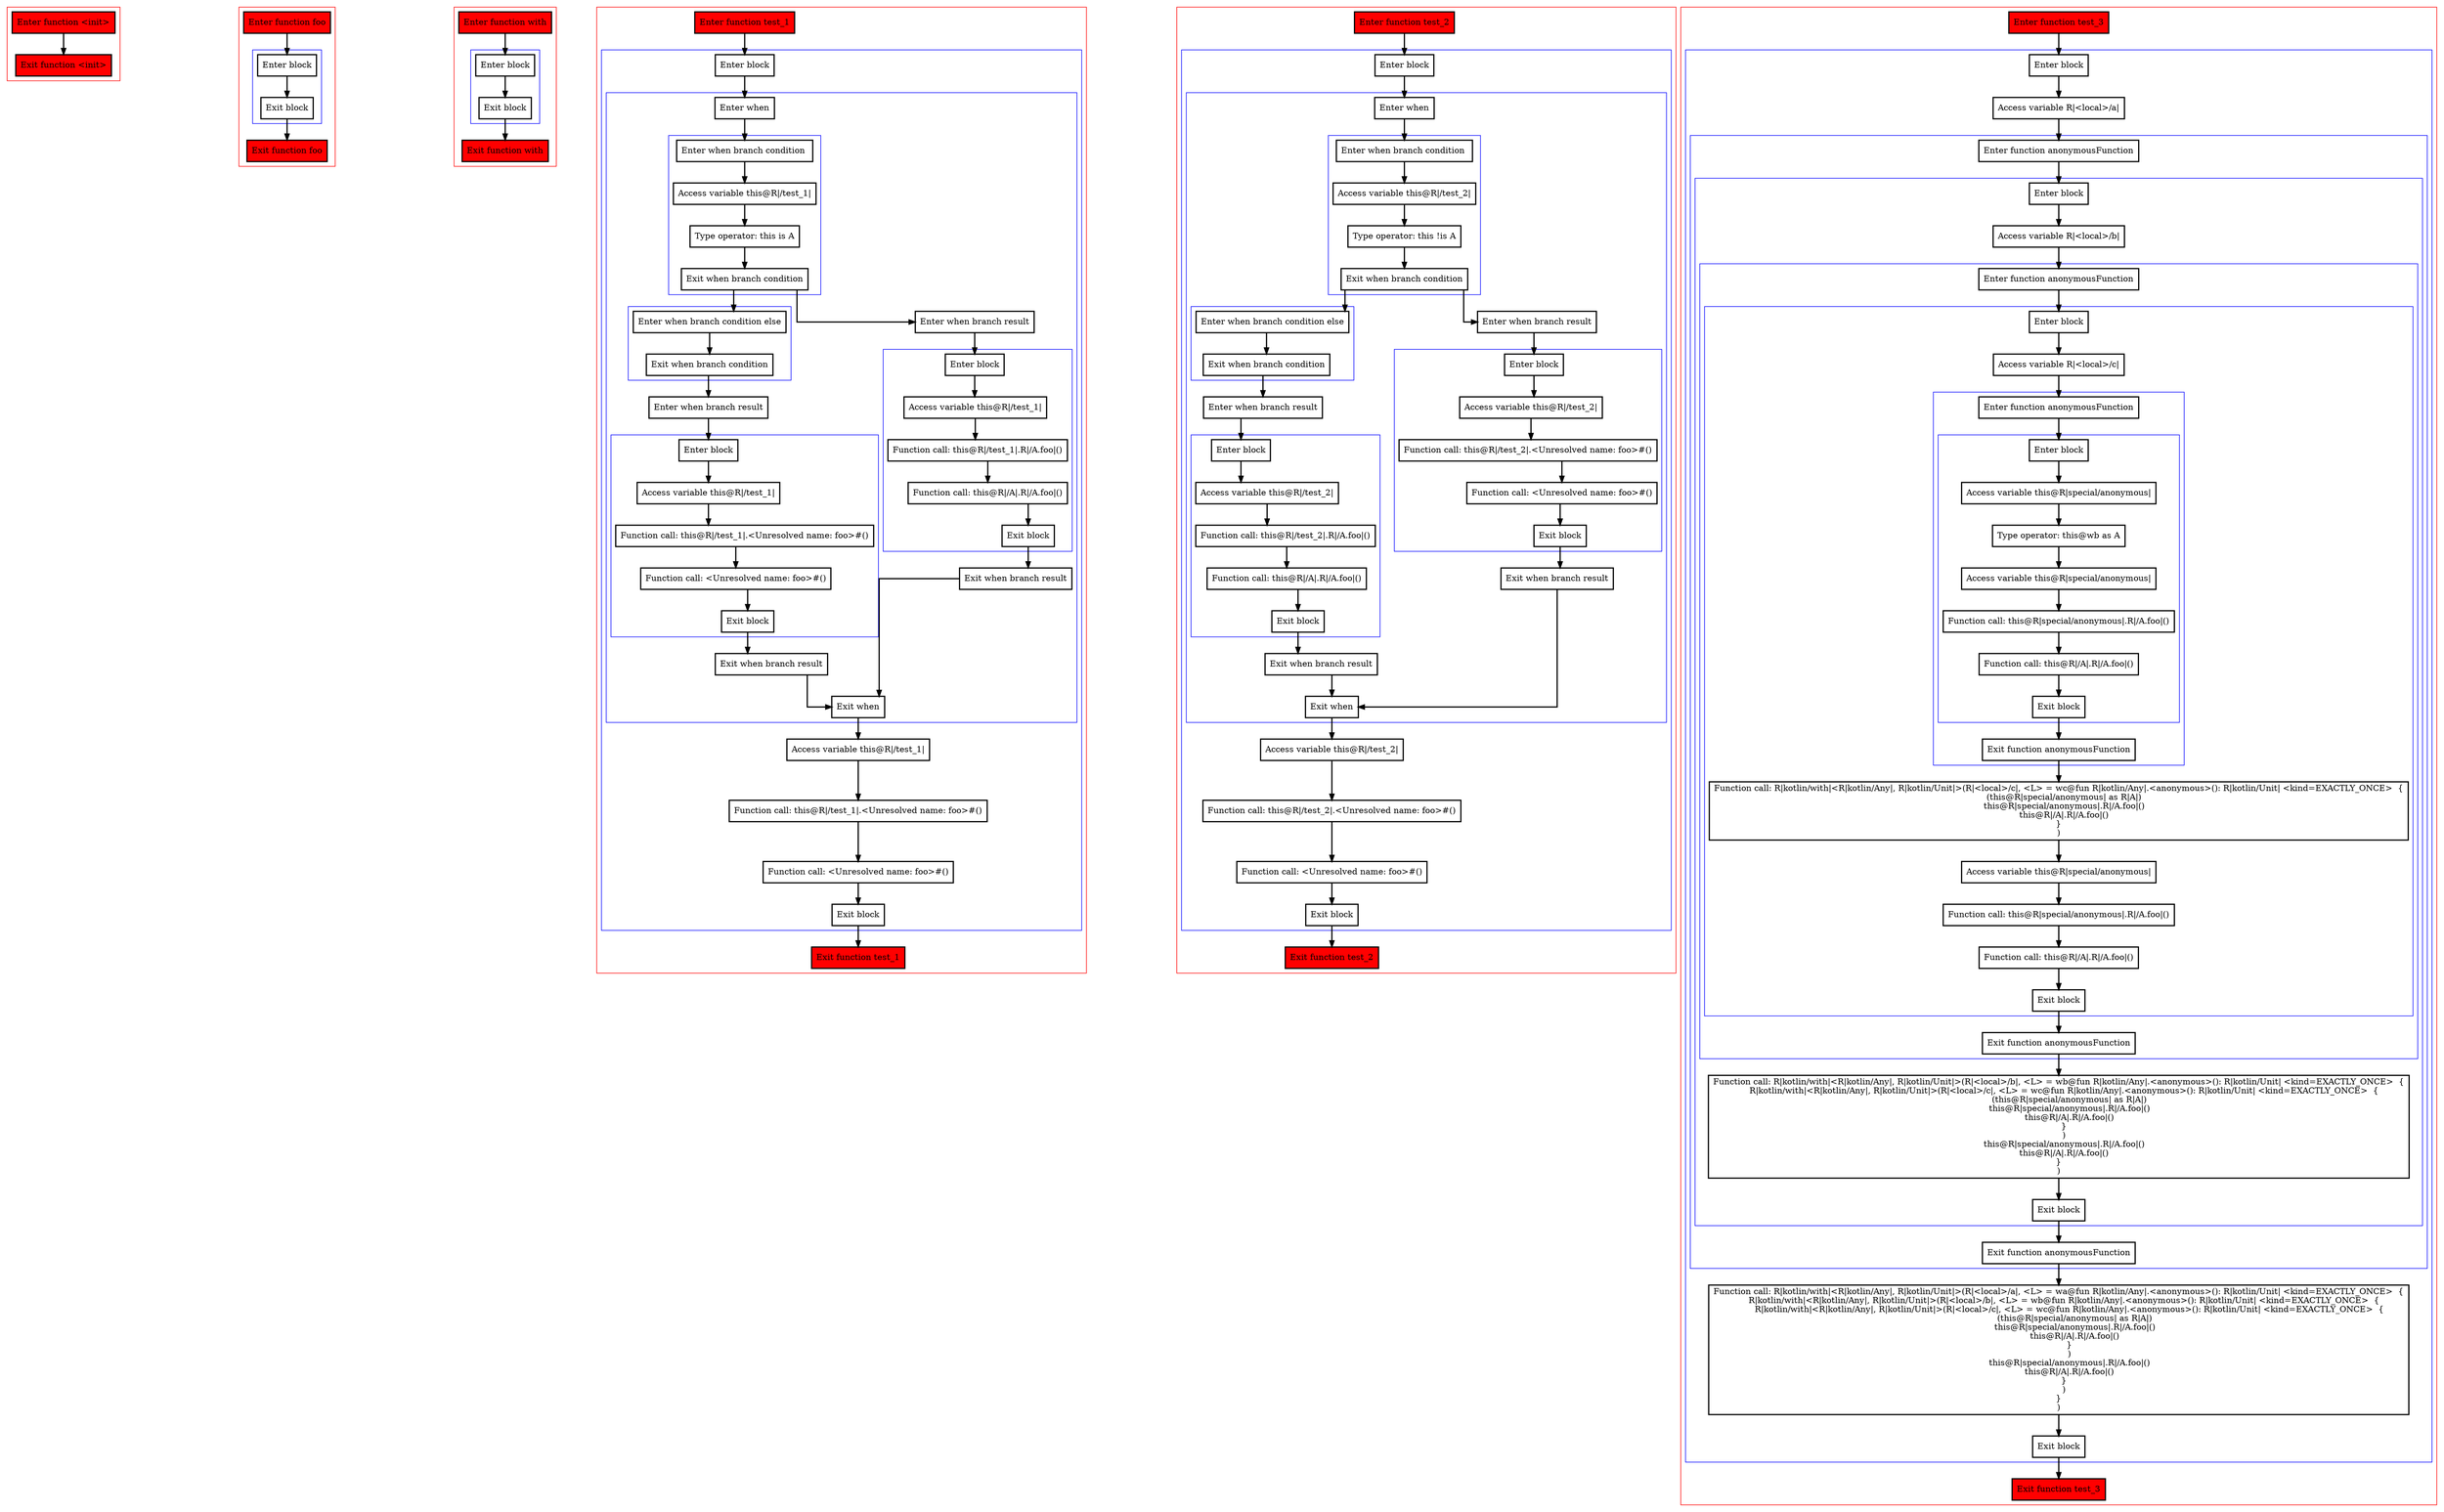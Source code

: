 digraph implicitReceivers_kt {
  graph [splines=ortho nodesep=3]
  node [shape=box penwidth=2]
  edge [penwidth=2]

  subgraph cluster_0 {
    color=red
    0 [label="Enter function <init>" style="filled" fillcolor=red];
    1 [label="Exit function <init>" style="filled" fillcolor=red];
  }

  0 -> {1};

  subgraph cluster_1 {
    color=red
    2 [label="Enter function foo" style="filled" fillcolor=red];
    subgraph cluster_2 {
      color=blue
      3 [label="Enter block"];
      4 [label="Exit block"];
    }
    5 [label="Exit function foo" style="filled" fillcolor=red];
  }

  2 -> {3};
  3 -> {4};
  4 -> {5};

  subgraph cluster_3 {
    color=red
    6 [label="Enter function with" style="filled" fillcolor=red];
    subgraph cluster_4 {
      color=blue
      7 [label="Enter block"];
      8 [label="Exit block"];
    }
    9 [label="Exit function with" style="filled" fillcolor=red];
  }

  6 -> {7};
  7 -> {8};
  8 -> {9};

  subgraph cluster_5 {
    color=red
    10 [label="Enter function test_1" style="filled" fillcolor=red];
    subgraph cluster_6 {
      color=blue
      11 [label="Enter block"];
      subgraph cluster_7 {
        color=blue
        12 [label="Enter when"];
        subgraph cluster_8 {
          color=blue
          13 [label="Enter when branch condition "];
          14 [label="Access variable this@R|/test_1|"];
          15 [label="Type operator: this is A"];
          16 [label="Exit when branch condition"];
        }
        subgraph cluster_9 {
          color=blue
          17 [label="Enter when branch condition else"];
          18 [label="Exit when branch condition"];
        }
        19 [label="Enter when branch result"];
        subgraph cluster_10 {
          color=blue
          20 [label="Enter block"];
          21 [label="Access variable this@R|/test_1|"];
          22 [label="Function call: this@R|/test_1|.<Unresolved name: foo>#()"];
          23 [label="Function call: <Unresolved name: foo>#()"];
          24 [label="Exit block"];
        }
        25 [label="Exit when branch result"];
        26 [label="Enter when branch result"];
        subgraph cluster_11 {
          color=blue
          27 [label="Enter block"];
          28 [label="Access variable this@R|/test_1|"];
          29 [label="Function call: this@R|/test_1|.R|/A.foo|()"];
          30 [label="Function call: this@R|/A|.R|/A.foo|()"];
          31 [label="Exit block"];
        }
        32 [label="Exit when branch result"];
        33 [label="Exit when"];
      }
      34 [label="Access variable this@R|/test_1|"];
      35 [label="Function call: this@R|/test_1|.<Unresolved name: foo>#()"];
      36 [label="Function call: <Unresolved name: foo>#()"];
      37 [label="Exit block"];
    }
    38 [label="Exit function test_1" style="filled" fillcolor=red];
  }

  10 -> {11};
  11 -> {12};
  12 -> {13};
  13 -> {14};
  14 -> {15};
  15 -> {16};
  16 -> {26 17};
  17 -> {18};
  18 -> {19};
  19 -> {20};
  20 -> {21};
  21 -> {22};
  22 -> {23};
  23 -> {24};
  24 -> {25};
  25 -> {33};
  26 -> {27};
  27 -> {28};
  28 -> {29};
  29 -> {30};
  30 -> {31};
  31 -> {32};
  32 -> {33};
  33 -> {34};
  34 -> {35};
  35 -> {36};
  36 -> {37};
  37 -> {38};

  subgraph cluster_12 {
    color=red
    39 [label="Enter function test_2" style="filled" fillcolor=red];
    subgraph cluster_13 {
      color=blue
      40 [label="Enter block"];
      subgraph cluster_14 {
        color=blue
        41 [label="Enter when"];
        subgraph cluster_15 {
          color=blue
          42 [label="Enter when branch condition "];
          43 [label="Access variable this@R|/test_2|"];
          44 [label="Type operator: this !is A"];
          45 [label="Exit when branch condition"];
        }
        subgraph cluster_16 {
          color=blue
          46 [label="Enter when branch condition else"];
          47 [label="Exit when branch condition"];
        }
        48 [label="Enter when branch result"];
        subgraph cluster_17 {
          color=blue
          49 [label="Enter block"];
          50 [label="Access variable this@R|/test_2|"];
          51 [label="Function call: this@R|/test_2|.R|/A.foo|()"];
          52 [label="Function call: this@R|/A|.R|/A.foo|()"];
          53 [label="Exit block"];
        }
        54 [label="Exit when branch result"];
        55 [label="Enter when branch result"];
        subgraph cluster_18 {
          color=blue
          56 [label="Enter block"];
          57 [label="Access variable this@R|/test_2|"];
          58 [label="Function call: this@R|/test_2|.<Unresolved name: foo>#()"];
          59 [label="Function call: <Unresolved name: foo>#()"];
          60 [label="Exit block"];
        }
        61 [label="Exit when branch result"];
        62 [label="Exit when"];
      }
      63 [label="Access variable this@R|/test_2|"];
      64 [label="Function call: this@R|/test_2|.<Unresolved name: foo>#()"];
      65 [label="Function call: <Unresolved name: foo>#()"];
      66 [label="Exit block"];
    }
    67 [label="Exit function test_2" style="filled" fillcolor=red];
  }

  39 -> {40};
  40 -> {41};
  41 -> {42};
  42 -> {43};
  43 -> {44};
  44 -> {45};
  45 -> {55 46};
  46 -> {47};
  47 -> {48};
  48 -> {49};
  49 -> {50};
  50 -> {51};
  51 -> {52};
  52 -> {53};
  53 -> {54};
  54 -> {62};
  55 -> {56};
  56 -> {57};
  57 -> {58};
  58 -> {59};
  59 -> {60};
  60 -> {61};
  61 -> {62};
  62 -> {63};
  63 -> {64};
  64 -> {65};
  65 -> {66};
  66 -> {67};

  subgraph cluster_19 {
    color=red
    68 [label="Enter function test_3" style="filled" fillcolor=red];
    subgraph cluster_20 {
      color=blue
      69 [label="Enter block"];
      70 [label="Access variable R|<local>/a|"];
      subgraph cluster_21 {
        color=blue
        71 [label="Enter function anonymousFunction"];
        subgraph cluster_22 {
          color=blue
          72 [label="Enter block"];
          73 [label="Access variable R|<local>/b|"];
          subgraph cluster_23 {
            color=blue
            74 [label="Enter function anonymousFunction"];
            subgraph cluster_24 {
              color=blue
              75 [label="Enter block"];
              76 [label="Access variable R|<local>/c|"];
              subgraph cluster_25 {
                color=blue
                77 [label="Enter function anonymousFunction"];
                subgraph cluster_26 {
                  color=blue
                  78 [label="Enter block"];
                  79 [label="Access variable this@R|special/anonymous|"];
                  80 [label="Type operator: this@wb as A"];
                  81 [label="Access variable this@R|special/anonymous|"];
                  82 [label="Function call: this@R|special/anonymous|.R|/A.foo|()"];
                  83 [label="Function call: this@R|/A|.R|/A.foo|()"];
                  84 [label="Exit block"];
                }
                85 [label="Exit function anonymousFunction"];
              }
              86 [label="Function call: R|kotlin/with|<R|kotlin/Any|, R|kotlin/Unit|>(R|<local>/c|, <L> = wc@fun R|kotlin/Any|.<anonymous>(): R|kotlin/Unit| <kind=EXACTLY_ONCE>  {
    (this@R|special/anonymous| as R|A|)
    this@R|special/anonymous|.R|/A.foo|()
    this@R|/A|.R|/A.foo|()
}
)"];
              87 [label="Access variable this@R|special/anonymous|"];
              88 [label="Function call: this@R|special/anonymous|.R|/A.foo|()"];
              89 [label="Function call: this@R|/A|.R|/A.foo|()"];
              90 [label="Exit block"];
            }
            91 [label="Exit function anonymousFunction"];
          }
          92 [label="Function call: R|kotlin/with|<R|kotlin/Any|, R|kotlin/Unit|>(R|<local>/b|, <L> = wb@fun R|kotlin/Any|.<anonymous>(): R|kotlin/Unit| <kind=EXACTLY_ONCE>  {
    R|kotlin/with|<R|kotlin/Any|, R|kotlin/Unit|>(R|<local>/c|, <L> = wc@fun R|kotlin/Any|.<anonymous>(): R|kotlin/Unit| <kind=EXACTLY_ONCE>  {
        (this@R|special/anonymous| as R|A|)
        this@R|special/anonymous|.R|/A.foo|()
        this@R|/A|.R|/A.foo|()
    }
    )
    this@R|special/anonymous|.R|/A.foo|()
    this@R|/A|.R|/A.foo|()
}
)"];
          93 [label="Exit block"];
        }
        94 [label="Exit function anonymousFunction"];
      }
      95 [label="Function call: R|kotlin/with|<R|kotlin/Any|, R|kotlin/Unit|>(R|<local>/a|, <L> = wa@fun R|kotlin/Any|.<anonymous>(): R|kotlin/Unit| <kind=EXACTLY_ONCE>  {
    R|kotlin/with|<R|kotlin/Any|, R|kotlin/Unit|>(R|<local>/b|, <L> = wb@fun R|kotlin/Any|.<anonymous>(): R|kotlin/Unit| <kind=EXACTLY_ONCE>  {
        R|kotlin/with|<R|kotlin/Any|, R|kotlin/Unit|>(R|<local>/c|, <L> = wc@fun R|kotlin/Any|.<anonymous>(): R|kotlin/Unit| <kind=EXACTLY_ONCE>  {
            (this@R|special/anonymous| as R|A|)
            this@R|special/anonymous|.R|/A.foo|()
            this@R|/A|.R|/A.foo|()
        }
        )
        this@R|special/anonymous|.R|/A.foo|()
        this@R|/A|.R|/A.foo|()
    }
    )
}
)"];
      96 [label="Exit block"];
    }
    97 [label="Exit function test_3" style="filled" fillcolor=red];
  }

  68 -> {69};
  69 -> {70};
  70 -> {71};
  71 -> {72};
  72 -> {73};
  73 -> {74};
  74 -> {75};
  75 -> {76};
  76 -> {77};
  77 -> {78};
  78 -> {79};
  79 -> {80};
  80 -> {81};
  81 -> {82};
  82 -> {83};
  83 -> {84};
  84 -> {85};
  85 -> {86};
  86 -> {87};
  87 -> {88};
  88 -> {89};
  89 -> {90};
  90 -> {91};
  91 -> {92};
  92 -> {93};
  93 -> {94};
  94 -> {95};
  95 -> {96};
  96 -> {97};

}
